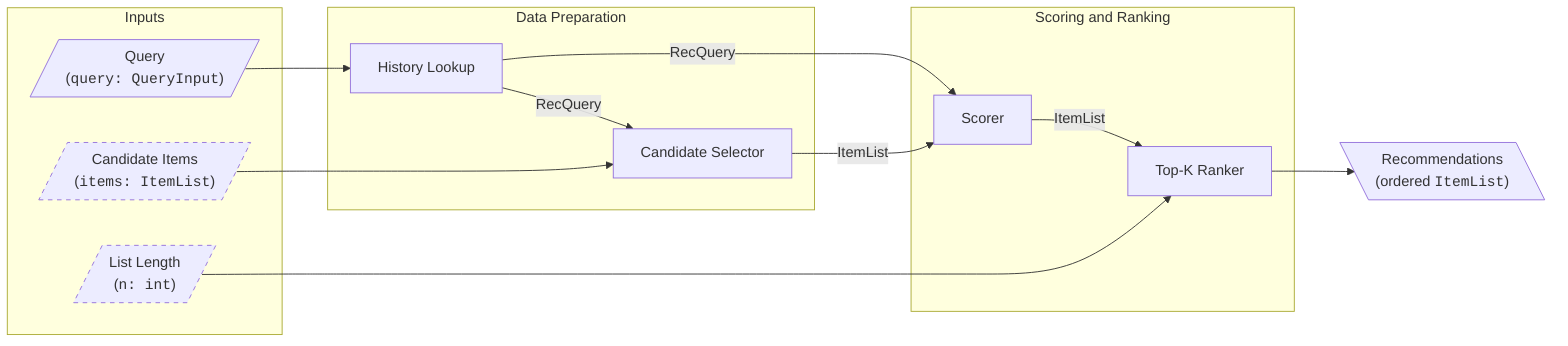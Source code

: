 flowchart LR
    subgraph input["Inputs"]
    QUERY[/"Query<br>(<tt>query: QueryInput</tt>)"/]
    ITEMS[/"Candidate Items<br>(<tt>items: ItemList</tt>)"/]
    N[/"List Length<br>(<tt>n: int</tt>)"/]
    class ITEMS optional;
    class N optional;
    end

    subgraph prep["Data Preparation"]
    HLOOK["History Lookup"]
    CSEL["Candidate Selector"]
    end

    subgraph rank["Scoring and Ranking"]
    SCORE["Scorer"]
    RANK["Top-K Ranker"]
    end

    RESULT[\"Recommendations<br>(ordered <tt>ItemList</tt>)"\]

    QUERY --> HLOOK
    HLOOK -- RecQuery --> CSEL
    ITEMS --> CSEL

    HLOOK -- RecQuery --> SCORE
    CSEL -- ItemList --> SCORE
    SCORE -- ItemList --> RANK
    N --> RANK

    RANK --> RESULT

    classDef optional stroke-dasharray: 5 5;